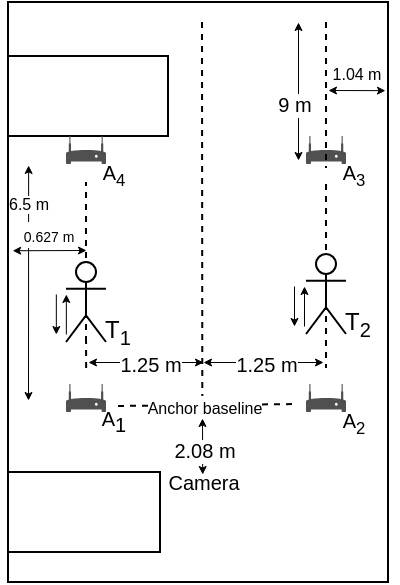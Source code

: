 <mxfile version="24.4.13" type="device">
  <diagram name="Page-1" id="GShBvaMt4-n2fsqKeiEs">
    <mxGraphModel dx="1484" dy="356" grid="1" gridSize="10" guides="1" tooltips="1" connect="1" arrows="1" fold="1" page="1" pageScale="1" pageWidth="850" pageHeight="1100" math="0" shadow="0">
      <root>
        <mxCell id="0" />
        <mxCell id="1" parent="0" />
        <mxCell id="QHThUEgulMYCSTynqxfM-2" value="" style="rounded=0;whiteSpace=wrap;html=1;" parent="1" vertex="1">
          <mxGeometry x="-70" y="560" width="190" height="290" as="geometry" />
        </mxCell>
        <mxCell id="QHThUEgulMYCSTynqxfM-3" value="" style="rounded=0;whiteSpace=wrap;html=1;" parent="1" vertex="1">
          <mxGeometry x="-70" y="587" width="80" height="40" as="geometry" />
        </mxCell>
        <mxCell id="QHThUEgulMYCSTynqxfM-4" value="" style="rounded=0;whiteSpace=wrap;html=1;" parent="1" vertex="1">
          <mxGeometry x="-70" y="795" width="76" height="40" as="geometry" />
        </mxCell>
        <mxCell id="QHThUEgulMYCSTynqxfM-7" value="" style="shape=image;html=1;verticalAlign=top;verticalLabelPosition=bottom;labelBackgroundColor=#ffffff;imageAspect=0;aspect=fixed;image=https://cdn3.iconfinder.com/data/icons/summertime-6/512/camera-128.png" parent="1" vertex="1">
          <mxGeometry x="12.75" y="800" width="30" height="30" as="geometry" />
        </mxCell>
        <mxCell id="QHThUEgulMYCSTynqxfM-12" value="" style="endArrow=none;dashed=1;html=1;strokeWidth=1;rounded=0;" parent="1" edge="1">
          <mxGeometry width="50" height="50" relative="1" as="geometry">
            <mxPoint x="27" y="570" as="sourcePoint" />
            <mxPoint x="27.16" y="757" as="targetPoint" />
          </mxGeometry>
        </mxCell>
        <mxCell id="QHThUEgulMYCSTynqxfM-22" value="" style="endArrow=classic;startArrow=classic;html=1;rounded=0;strokeWidth=0.5;endSize=3;startSize=3;" parent="1" edge="1">
          <mxGeometry width="50" height="50" relative="1" as="geometry">
            <mxPoint x="-30" y="740" as="sourcePoint" />
            <mxPoint x="27.5" y="740" as="targetPoint" />
          </mxGeometry>
        </mxCell>
        <mxCell id="QHThUEgulMYCSTynqxfM-23" value="1.25 m" style="edgeLabel;html=1;align=center;verticalAlign=middle;resizable=0;points=[];fontSize=10;" parent="QHThUEgulMYCSTynqxfM-22" vertex="1" connectable="0">
          <mxGeometry x="-0.247" y="-1" relative="1" as="geometry">
            <mxPoint x="9" as="offset" />
          </mxGeometry>
        </mxCell>
        <mxCell id="QHThUEgulMYCSTynqxfM-26" value="T&lt;sub&gt;1&lt;/sub&gt;" style="text;html=1;strokeColor=none;fillColor=none;align=center;verticalAlign=middle;whiteSpace=wrap;rounded=0;" parent="1" vertex="1">
          <mxGeometry x="-25.0" y="720" width="20" height="10" as="geometry" />
        </mxCell>
        <mxCell id="QHThUEgulMYCSTynqxfM-29" value="A&lt;span style=&quot;font-size: 10px;&quot;&gt;&lt;sub style=&quot;font-size: 10px;&quot;&gt;1&lt;/sub&gt;&lt;/span&gt;" style="text;html=1;strokeColor=none;fillColor=none;align=center;verticalAlign=middle;whiteSpace=wrap;rounded=0;fontSize=10;" parent="1" vertex="1">
          <mxGeometry x="-27" y="765" width="20" height="10" as="geometry" />
        </mxCell>
        <mxCell id="QHThUEgulMYCSTynqxfM-30" value="Camera" style="text;html=1;strokeColor=none;fillColor=none;align=center;verticalAlign=middle;whiteSpace=wrap;rounded=0;fontSize=10;" parent="1" vertex="1">
          <mxGeometry x="18" y="795" width="19.5" height="10" as="geometry" />
        </mxCell>
        <mxCell id="QHThUEgulMYCSTynqxfM-33" value="" style="sketch=0;pointerEvents=1;shadow=0;dashed=0;html=1;strokeColor=none;fillColor=#505050;labelPosition=center;verticalLabelPosition=bottom;verticalAlign=top;outlineConnect=0;align=center;shape=mxgraph.office.devices.modem;fontSize=10;" parent="1" vertex="1">
          <mxGeometry x="-41" y="751" width="20" height="14" as="geometry" />
        </mxCell>
        <mxCell id="QHThUEgulMYCSTynqxfM-34" value="A&lt;sub&gt;2&lt;/sub&gt;" style="text;html=1;strokeColor=none;fillColor=none;align=center;verticalAlign=middle;whiteSpace=wrap;rounded=0;fontSize=10;" parent="1" vertex="1">
          <mxGeometry x="93" y="765" width="20" height="10" as="geometry" />
        </mxCell>
        <mxCell id="QHThUEgulMYCSTynqxfM-35" value="" style="sketch=0;pointerEvents=1;shadow=0;dashed=0;html=1;strokeColor=none;fillColor=#505050;labelPosition=center;verticalLabelPosition=bottom;verticalAlign=top;outlineConnect=0;align=center;shape=mxgraph.office.devices.modem;fontSize=10;" parent="1" vertex="1">
          <mxGeometry x="79" y="751" width="20" height="14" as="geometry" />
        </mxCell>
        <mxCell id="QHThUEgulMYCSTynqxfM-36" value="" style="endArrow=classic;startArrow=classic;html=1;strokeWidth=0.5;startSize=3;endSize=3;rounded=0;exitX=0.053;exitY=0.281;exitDx=0;exitDy=0;exitPerimeter=0;" parent="1" edge="1" source="QHThUEgulMYCSTynqxfM-2">
          <mxGeometry width="50" height="50" relative="1" as="geometry">
            <mxPoint x="-60" y="667" as="sourcePoint" />
            <mxPoint x="-60" y="759" as="targetPoint" />
          </mxGeometry>
        </mxCell>
        <mxCell id="QHThUEgulMYCSTynqxfM-37" value="6.5 m" style="edgeLabel;html=1;align=center;verticalAlign=middle;resizable=0;points=[];fontSize=8;" parent="QHThUEgulMYCSTynqxfM-36" vertex="1" connectable="0">
          <mxGeometry x="-0.124" y="-1" relative="1" as="geometry">
            <mxPoint x="1" y="-32" as="offset" />
          </mxGeometry>
        </mxCell>
        <mxCell id="QHThUEgulMYCSTynqxfM-44" value="" style="shape=image;html=1;verticalAlign=top;verticalLabelPosition=bottom;labelBackgroundColor=#ffffff;imageAspect=0;aspect=fixed;image=https://cdn1.iconfinder.com/data/icons/ionicons-fill-vol-2/512/wifi-128.png;fontSize=10;rotation=-179;flipV=1;" parent="1" vertex="1">
          <mxGeometry x="-35" y="743" width="8" height="8" as="geometry" />
        </mxCell>
        <mxCell id="QHThUEgulMYCSTynqxfM-64" value="" style="endArrow=classic;startArrow=classic;html=1;rounded=0;strokeWidth=0.5;endSize=3;startSize=3;entryX=0.992;entryY=0.152;entryDx=0;entryDy=0;entryPerimeter=0;" parent="1" target="QHThUEgulMYCSTynqxfM-2" edge="1">
          <mxGeometry width="50" height="50" relative="1" as="geometry">
            <mxPoint x="90" y="604" as="sourcePoint" />
            <mxPoint x="127.4" y="598" as="targetPoint" />
          </mxGeometry>
        </mxCell>
        <mxCell id="QHThUEgulMYCSTynqxfM-65" value="&lt;font style=&quot;font-size: 8px;&quot;&gt;1.04 m&lt;/font&gt;" style="edgeLabel;html=1;align=center;verticalAlign=middle;resizable=0;points=[];fontSize=8;" parent="QHThUEgulMYCSTynqxfM-64" vertex="1" connectable="0">
          <mxGeometry x="-0.247" y="-1" relative="1" as="geometry">
            <mxPoint x="3" y="-9" as="offset" />
          </mxGeometry>
        </mxCell>
        <mxCell id="QHThUEgulMYCSTynqxfM-67" value="" style="endArrow=none;startArrow=classic;html=1;strokeWidth=0.5;startSize=3;endSize=3;rounded=0;endFill=0;" parent="1" edge="1">
          <mxGeometry width="50" height="50" relative="1" as="geometry">
            <mxPoint x="-41.08" y="706" as="sourcePoint" />
            <mxPoint x="-41.08" y="726" as="targetPoint" />
          </mxGeometry>
        </mxCell>
        <mxCell id="QHThUEgulMYCSTynqxfM-69" value="" style="endArrow=classic;startArrow=none;html=1;strokeWidth=0.5;startSize=3;endSize=3;rounded=0;endFill=1;startFill=0;" parent="1" edge="1">
          <mxGeometry width="50" height="50" relative="1" as="geometry">
            <mxPoint x="-46.08" y="706" as="sourcePoint" />
            <mxPoint x="-46.08" y="726" as="targetPoint" />
          </mxGeometry>
        </mxCell>
        <mxCell id="QHThUEgulMYCSTynqxfM-75" value="" style="endArrow=classic;startArrow=classic;html=1;strokeWidth=0.5;startSize=3;endSize=3;rounded=0;" parent="1" edge="1">
          <mxGeometry width="50" height="50" relative="1" as="geometry">
            <mxPoint x="27" y="768" as="sourcePoint" />
            <mxPoint x="27.1" y="796" as="targetPoint" />
          </mxGeometry>
        </mxCell>
        <mxCell id="QHThUEgulMYCSTynqxfM-76" value="2.08 m" style="edgeLabel;html=1;align=center;verticalAlign=middle;resizable=0;points=[];fontSize=10;" parent="QHThUEgulMYCSTynqxfM-75" vertex="1" connectable="0">
          <mxGeometry x="-0.124" y="-1" relative="1" as="geometry">
            <mxPoint x="2" y="3" as="offset" />
          </mxGeometry>
        </mxCell>
        <mxCell id="QHThUEgulMYCSTynqxfM-77" value="" style="endArrow=none;dashed=1;html=1;strokeWidth=1;rounded=0;" parent="1" edge="1">
          <mxGeometry width="50" height="50" relative="1" as="geometry">
            <mxPoint x="-15" y="762" as="sourcePoint" />
            <mxPoint x="75" y="761" as="targetPoint" />
          </mxGeometry>
        </mxCell>
        <mxCell id="QHThUEgulMYCSTynqxfM-78" value="Anchor baseline" style="edgeLabel;html=1;align=center;verticalAlign=middle;resizable=0;points=[];fontSize=8;" parent="QHThUEgulMYCSTynqxfM-77" vertex="1" connectable="0">
          <mxGeometry x="0.198" relative="1" as="geometry">
            <mxPoint x="-11" y="1" as="offset" />
          </mxGeometry>
        </mxCell>
        <mxCell id="QHThUEgulMYCSTynqxfM-79" value="" style="endArrow=classic;startArrow=classic;html=1;strokeWidth=0.5;startSize=3;endSize=3;rounded=0;" parent="1" edge="1">
          <mxGeometry width="50" height="50" relative="1" as="geometry">
            <mxPoint x="75" y="570" as="sourcePoint" />
            <mxPoint x="75" y="639" as="targetPoint" />
          </mxGeometry>
        </mxCell>
        <mxCell id="QHThUEgulMYCSTynqxfM-80" value="9 m" style="edgeLabel;html=1;align=center;verticalAlign=middle;resizable=0;points=[];fontSize=10;" parent="QHThUEgulMYCSTynqxfM-79" vertex="1" connectable="0">
          <mxGeometry x="-0.124" y="-1" relative="1" as="geometry">
            <mxPoint x="-1" y="11" as="offset" />
          </mxGeometry>
        </mxCell>
        <mxCell id="QHThUEgulMYCSTynqxfM-82" value="" style="endArrow=classic;startArrow=classic;html=1;rounded=0;strokeWidth=0.5;endSize=3;startSize=3;" parent="1" edge="1">
          <mxGeometry width="50" height="50" relative="1" as="geometry">
            <mxPoint x="27.5" y="740" as="sourcePoint" />
            <mxPoint x="87.5" y="740" as="targetPoint" />
          </mxGeometry>
        </mxCell>
        <mxCell id="QHThUEgulMYCSTynqxfM-83" value="1.25 m" style="edgeLabel;html=1;align=center;verticalAlign=middle;resizable=0;points=[];fontSize=10;" parent="QHThUEgulMYCSTynqxfM-82" vertex="1" connectable="0">
          <mxGeometry x="-0.247" y="-1" relative="1" as="geometry">
            <mxPoint x="9" as="offset" />
          </mxGeometry>
        </mxCell>
        <mxCell id="QHThUEgulMYCSTynqxfM-17" value="" style="endArrow=none;dashed=1;html=1;strokeWidth=1;rounded=0;" parent="1" edge="1">
          <mxGeometry width="50" height="50" relative="1" as="geometry">
            <mxPoint x="-31.274" y="643.995" as="sourcePoint" />
            <mxPoint x="-31.342" y="643" as="targetPoint" />
          </mxGeometry>
        </mxCell>
        <mxCell id="Vhxntr2USkvImLLdmDJH-1" value="" style="endArrow=classic;startArrow=classic;html=1;rounded=0;strokeWidth=0.5;endSize=3;startSize=3;exitX=0.011;exitY=0.428;exitDx=0;exitDy=0;exitPerimeter=0;" edge="1" parent="1" source="QHThUEgulMYCSTynqxfM-2">
          <mxGeometry width="50" height="50" relative="1" as="geometry">
            <mxPoint x="-58.5" y="686.08" as="sourcePoint" />
            <mxPoint x="-31" y="684" as="targetPoint" />
          </mxGeometry>
        </mxCell>
        <mxCell id="Vhxntr2USkvImLLdmDJH-2" value="&lt;font style=&quot;font-size: 7px;&quot;&gt;0.627 m&lt;/font&gt;" style="edgeLabel;html=1;align=center;verticalAlign=middle;resizable=0;points=[];" vertex="1" connectable="0" parent="Vhxntr2USkvImLLdmDJH-1">
          <mxGeometry x="-0.247" y="-1" relative="1" as="geometry">
            <mxPoint x="4" y="-9" as="offset" />
          </mxGeometry>
        </mxCell>
        <mxCell id="Vhxntr2USkvImLLdmDJH-5" value="A&lt;sub&gt;4&lt;/sub&gt;" style="text;html=1;strokeColor=none;fillColor=none;align=center;verticalAlign=middle;whiteSpace=wrap;rounded=0;fontSize=10;" vertex="1" parent="1">
          <mxGeometry x="-27" y="641" width="20" height="10" as="geometry" />
        </mxCell>
        <mxCell id="Vhxntr2USkvImLLdmDJH-6" value="" style="sketch=0;pointerEvents=1;shadow=0;dashed=0;html=1;strokeColor=none;fillColor=#505050;labelPosition=center;verticalLabelPosition=bottom;verticalAlign=top;outlineConnect=0;align=center;shape=mxgraph.office.devices.modem;fontSize=10;" vertex="1" parent="1">
          <mxGeometry x="-41" y="627" width="20" height="14" as="geometry" />
        </mxCell>
        <mxCell id="Vhxntr2USkvImLLdmDJH-7" value="A&lt;sub&gt;3&lt;/sub&gt;" style="text;html=1;strokeColor=none;fillColor=none;align=center;verticalAlign=middle;whiteSpace=wrap;rounded=0;fontSize=10;" vertex="1" parent="1">
          <mxGeometry x="93" y="641" width="20" height="10" as="geometry" />
        </mxCell>
        <mxCell id="Vhxntr2USkvImLLdmDJH-8" value="" style="sketch=0;pointerEvents=1;shadow=0;dashed=0;html=1;strokeColor=none;fillColor=#505050;labelPosition=center;verticalLabelPosition=bottom;verticalAlign=top;outlineConnect=0;align=center;shape=mxgraph.office.devices.modem;fontSize=10;" vertex="1" parent="1">
          <mxGeometry x="79" y="627" width="20" height="14" as="geometry" />
        </mxCell>
        <mxCell id="Vhxntr2USkvImLLdmDJH-15" value="" style="endArrow=none;dashed=1;html=1;strokeWidth=1;rounded=0;" edge="1" parent="1" source="Vhxntr2USkvImLLdmDJH-18" target="QHThUEgulMYCSTynqxfM-46">
          <mxGeometry width="50" height="50" relative="1" as="geometry">
            <mxPoint x="88.66" y="555.75" as="sourcePoint" />
            <mxPoint x="88.66" y="758.25" as="targetPoint" />
          </mxGeometry>
        </mxCell>
        <mxCell id="QHThUEgulMYCSTynqxfM-46" value="" style="shape=image;html=1;verticalAlign=top;verticalLabelPosition=bottom;labelBackgroundColor=#ffffff;imageAspect=0;aspect=fixed;image=https://cdn1.iconfinder.com/data/icons/ionicons-fill-vol-2/512/wifi-128.png;fontSize=10;rotation=-179;flipH=1;flipV=1;" parent="1" vertex="1">
          <mxGeometry x="85" y="743" width="8" height="8" as="geometry" />
        </mxCell>
        <mxCell id="Vhxntr2USkvImLLdmDJH-17" value="" style="endArrow=none;dashed=1;html=1;strokeWidth=1;rounded=0;exitX=0.5;exitY=1;exitDx=0;exitDy=0;" edge="1" parent="1" source="QHThUEgulMYCSTynqxfM-60" target="Vhxntr2USkvImLLdmDJH-16">
          <mxGeometry width="50" height="50" relative="1" as="geometry">
            <mxPoint x="-31" y="740" as="sourcePoint" />
            <mxPoint x="-31.342" y="666" as="targetPoint" />
          </mxGeometry>
        </mxCell>
        <mxCell id="Vhxntr2USkvImLLdmDJH-16" value="" style="shape=image;html=1;verticalAlign=top;verticalLabelPosition=bottom;labelBackgroundColor=#ffffff;imageAspect=0;aspect=fixed;image=https://cdn1.iconfinder.com/data/icons/ionicons-fill-vol-2/512/wifi-128.png;fontSize=10;rotation=-179;flipV=0;" vertex="1" parent="1">
          <mxGeometry x="-35" y="642" width="8" height="8" as="geometry" />
        </mxCell>
        <mxCell id="Vhxntr2USkvImLLdmDJH-19" value="" style="endArrow=none;dashed=1;html=1;strokeWidth=1;rounded=0;" edge="1" parent="1" target="Vhxntr2USkvImLLdmDJH-18">
          <mxGeometry width="50" height="50" relative="1" as="geometry">
            <mxPoint x="89" y="570" as="sourcePoint" />
            <mxPoint x="89" y="743" as="targetPoint" />
          </mxGeometry>
        </mxCell>
        <mxCell id="Vhxntr2USkvImLLdmDJH-18" value="" style="shape=image;html=1;verticalAlign=top;verticalLabelPosition=bottom;labelBackgroundColor=#ffffff;imageAspect=0;aspect=fixed;image=https://cdn1.iconfinder.com/data/icons/ionicons-fill-vol-2/512/wifi-128.png;fontSize=10;rotation=-179;flipV=0;" vertex="1" parent="1">
          <mxGeometry x="85" y="643" width="8" height="8" as="geometry" />
        </mxCell>
        <mxCell id="Vhxntr2USkvImLLdmDJH-20" value="" style="endArrow=none;dashed=1;html=1;strokeWidth=1;rounded=0;exitX=0.5;exitY=1;exitDx=0;exitDy=0;" edge="1" parent="1" source="QHThUEgulMYCSTynqxfM-44" target="QHThUEgulMYCSTynqxfM-60">
          <mxGeometry width="50" height="50" relative="1" as="geometry">
            <mxPoint x="-31" y="743" as="sourcePoint" />
            <mxPoint x="-31" y="675" as="targetPoint" />
          </mxGeometry>
        </mxCell>
        <mxCell id="QHThUEgulMYCSTynqxfM-60" value="" style="shape=umlActor;verticalLabelPosition=bottom;verticalAlign=top;html=1;outlineConnect=0;" parent="1" vertex="1">
          <mxGeometry x="-41" y="690" width="20" height="40" as="geometry" />
        </mxCell>
        <mxCell id="Vhxntr2USkvImLLdmDJH-22" value="T&lt;sub&gt;2&lt;/sub&gt;" style="text;html=1;strokeColor=none;fillColor=none;align=center;verticalAlign=middle;whiteSpace=wrap;rounded=0;" vertex="1" parent="1">
          <mxGeometry x="95.0" y="716" width="20" height="10" as="geometry" />
        </mxCell>
        <mxCell id="Vhxntr2USkvImLLdmDJH-23" value="" style="endArrow=none;startArrow=classic;html=1;strokeWidth=0.5;startSize=3;endSize=3;rounded=0;endFill=0;" edge="1" parent="1">
          <mxGeometry width="50" height="50" relative="1" as="geometry">
            <mxPoint x="78.0" y="702" as="sourcePoint" />
            <mxPoint x="78.0" y="722" as="targetPoint" />
          </mxGeometry>
        </mxCell>
        <mxCell id="Vhxntr2USkvImLLdmDJH-24" value="" style="endArrow=classic;startArrow=none;html=1;strokeWidth=0.5;startSize=3;endSize=3;rounded=0;endFill=1;startFill=0;" edge="1" parent="1">
          <mxGeometry width="50" height="50" relative="1" as="geometry">
            <mxPoint x="73.0" y="702" as="sourcePoint" />
            <mxPoint x="73.0" y="722" as="targetPoint" />
          </mxGeometry>
        </mxCell>
        <mxCell id="Vhxntr2USkvImLLdmDJH-25" value="" style="shape=umlActor;verticalLabelPosition=bottom;verticalAlign=top;html=1;outlineConnect=0;" vertex="1" parent="1">
          <mxGeometry x="79" y="686" width="20" height="40" as="geometry" />
        </mxCell>
      </root>
    </mxGraphModel>
  </diagram>
</mxfile>
